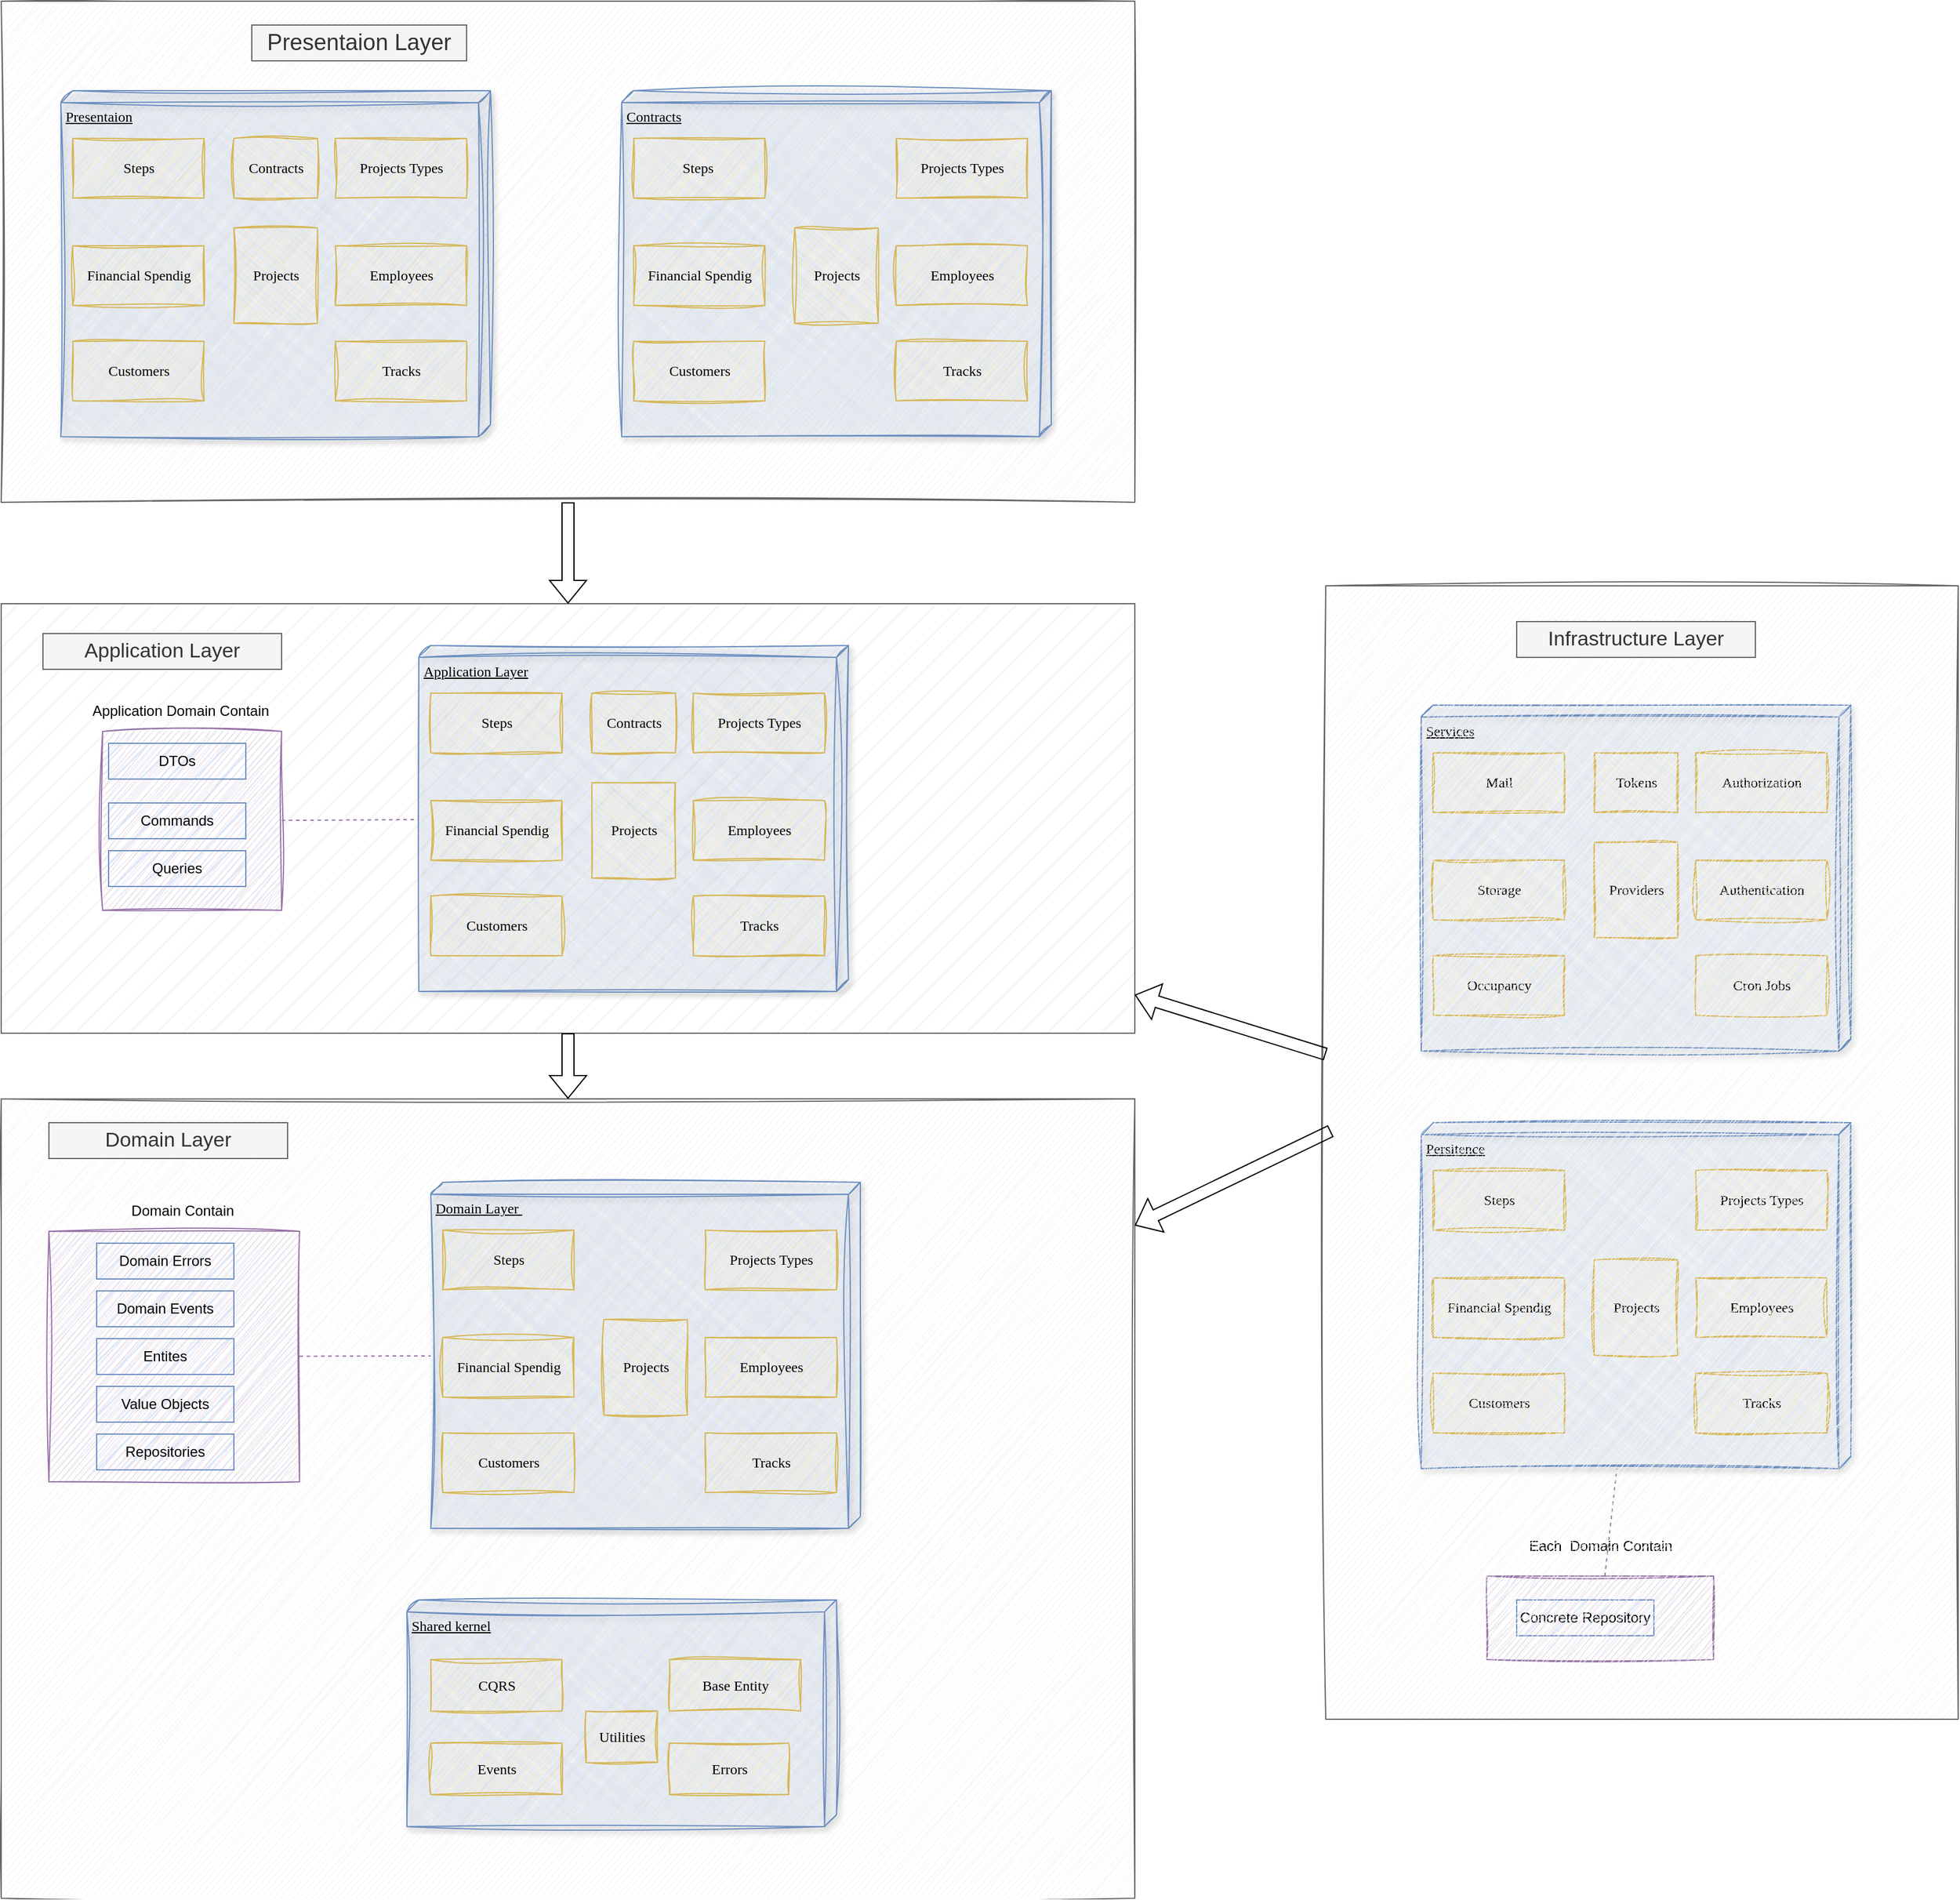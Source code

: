 <mxfile version="24.7.5">
  <diagram name="Page-1" id="5f0bae14-7c28-e335-631c-24af17079c00">
    <mxGraphModel dx="2860" dy="2764" grid="1" gridSize="10" guides="1" tooltips="1" connect="1" arrows="1" fold="1" page="1" pageScale="1" pageWidth="1100" pageHeight="850" background="none" math="0" shadow="0">
      <root>
        <mxCell id="0" />
        <mxCell id="1" parent="0" />
        <mxCell id="W4ao4Kgge9oktDHkz6td-2" value="" style="group" parent="1" vertex="1" connectable="0">
          <mxGeometry x="-70" y="-900" width="950" height="420" as="geometry" />
        </mxCell>
        <mxCell id="W4ao4Kgge9oktDHkz6td-1" value="" style="rounded=0;whiteSpace=wrap;html=1;fillColor=#f5f5f5;fontColor=#333333;strokeColor=#666666;fillStyle=hatch;sketch=1;curveFitting=1;jiggle=2;" parent="W4ao4Kgge9oktDHkz6td-2" vertex="1">
          <mxGeometry width="950" height="420" as="geometry" />
        </mxCell>
        <mxCell id="h2GXw0X64xXFf5XVbK3x-45" value="" style="group" parent="W4ao4Kgge9oktDHkz6td-2" vertex="1" connectable="0">
          <mxGeometry x="50" y="75" width="360" height="290" as="geometry" />
        </mxCell>
        <mxCell id="h2GXw0X64xXFf5XVbK3x-46" value="Presentaion" style="verticalAlign=top;align=left;spacingTop=8;spacingLeft=2;spacingRight=12;shape=cube;size=10;direction=south;fontStyle=4;html=1;rounded=0;shadow=1;comic=0;labelBackgroundColor=none;strokeWidth=1;fontFamily=Verdana;fontSize=12;fillColor=#dae8fc;strokeColor=#6c8ebf;fillStyle=cross-hatch;sketch=1;curveFitting=1;jiggle=2;" parent="h2GXw0X64xXFf5XVbK3x-45" vertex="1">
          <mxGeometry width="360" height="290" as="geometry" />
        </mxCell>
        <mxCell id="h2GXw0X64xXFf5XVbK3x-47" value="Employees" style="html=1;rounded=0;shadow=0;comic=0;labelBackgroundColor=none;strokeWidth=1;fontFamily=Verdana;fontSize=12;align=center;fillColor=#fff2cc;strokeColor=#d6b656;fillStyle=hatch;sketch=1;curveFitting=1;jiggle=2;" parent="h2GXw0X64xXFf5XVbK3x-45" vertex="1">
          <mxGeometry x="230" y="130" width="110" height="50" as="geometry" />
        </mxCell>
        <mxCell id="h2GXw0X64xXFf5XVbK3x-48" value="Projects" style="html=1;rounded=0;shadow=0;comic=0;labelBackgroundColor=none;strokeWidth=1;fontFamily=Verdana;fontSize=12;align=center;fillColor=#fff2cc;strokeColor=#d6b656;fillStyle=hatch;perimeterSpacing=0;sketch=1;curveFitting=1;jiggle=2;glass=0;direction=south;" parent="h2GXw0X64xXFf5XVbK3x-45" vertex="1">
          <mxGeometry x="145" y="115" width="70" height="80" as="geometry" />
        </mxCell>
        <mxCell id="h2GXw0X64xXFf5XVbK3x-49" value="Projects Types" style="html=1;rounded=0;shadow=0;comic=0;labelBackgroundColor=none;strokeWidth=1;fontFamily=Verdana;fontSize=12;align=center;fillColor=#fff2cc;strokeColor=#d6b656;fillStyle=auto;sketch=1;curveFitting=1;jiggle=2;" parent="h2GXw0X64xXFf5XVbK3x-45" vertex="1">
          <mxGeometry x="230" y="40" width="110" height="50" as="geometry" />
        </mxCell>
        <mxCell id="h2GXw0X64xXFf5XVbK3x-50" value="Tracks" style="html=1;rounded=0;shadow=0;comic=0;labelBackgroundColor=none;strokeWidth=1;fontFamily=Verdana;fontSize=12;align=center;fillColor=#fff2cc;strokeColor=#d6b656;sketch=1;curveFitting=1;jiggle=2;" parent="h2GXw0X64xXFf5XVbK3x-45" vertex="1">
          <mxGeometry x="230" y="210" width="110" height="50" as="geometry" />
        </mxCell>
        <mxCell id="h2GXw0X64xXFf5XVbK3x-51" value="Customers" style="html=1;rounded=0;shadow=0;comic=0;labelBackgroundColor=none;strokeWidth=1;fontFamily=Verdana;fontSize=12;align=center;fillColor=#fff2cc;strokeColor=#d6b656;fillStyle=hatch;sketch=1;curveFitting=1;jiggle=2;" parent="h2GXw0X64xXFf5XVbK3x-45" vertex="1">
          <mxGeometry x="10" y="210" width="110" height="50" as="geometry" />
        </mxCell>
        <mxCell id="h2GXw0X64xXFf5XVbK3x-52" value="Financial Spendig" style="html=1;rounded=0;shadow=0;comic=0;labelBackgroundColor=none;strokeWidth=1;fontFamily=Verdana;fontSize=12;align=center;fillColor=#fff2cc;strokeColor=#d6b656;sketch=1;curveFitting=1;jiggle=2;fillStyle=hachure;" parent="h2GXw0X64xXFf5XVbK3x-45" vertex="1">
          <mxGeometry x="10" y="130" width="110" height="50" as="geometry" />
        </mxCell>
        <mxCell id="h2GXw0X64xXFf5XVbK3x-53" value="Steps" style="html=1;rounded=0;shadow=0;comic=0;labelBackgroundColor=none;strokeWidth=1;fontFamily=Verdana;fontSize=12;align=center;fillColor=#fff2cc;strokeColor=#d6b656;fillStyle=hatch;sketch=1;curveFitting=1;jiggle=2;" parent="h2GXw0X64xXFf5XVbK3x-45" vertex="1">
          <mxGeometry x="10" y="40" width="110" height="50" as="geometry" />
        </mxCell>
        <mxCell id="h2GXw0X64xXFf5XVbK3x-54" value="Contracts" style="html=1;rounded=0;shadow=0;comic=0;labelBackgroundColor=none;strokeWidth=1;fontFamily=Verdana;fontSize=12;align=center;fillColor=#fff2cc;strokeColor=#d6b656;fillStyle=hatch;perimeterSpacing=0;sketch=1;curveFitting=1;jiggle=2;glass=0;direction=south;" parent="h2GXw0X64xXFf5XVbK3x-45" vertex="1">
          <mxGeometry x="145" y="40" width="70" height="50" as="geometry" />
        </mxCell>
        <mxCell id="h2GXw0X64xXFf5XVbK3x-98" value="" style="group" parent="W4ao4Kgge9oktDHkz6td-2" vertex="1" connectable="0">
          <mxGeometry x="520" y="75" width="360" height="290" as="geometry" />
        </mxCell>
        <mxCell id="h2GXw0X64xXFf5XVbK3x-99" value="Contracts" style="verticalAlign=top;align=left;spacingTop=8;spacingLeft=2;spacingRight=12;shape=cube;size=10;direction=south;fontStyle=4;html=1;rounded=0;shadow=1;comic=0;labelBackgroundColor=none;strokeWidth=1;fontFamily=Verdana;fontSize=12;fillColor=#dae8fc;strokeColor=#6c8ebf;fillStyle=cross-hatch;sketch=1;curveFitting=1;jiggle=2;" parent="h2GXw0X64xXFf5XVbK3x-98" vertex="1">
          <mxGeometry width="360" height="290" as="geometry" />
        </mxCell>
        <mxCell id="h2GXw0X64xXFf5XVbK3x-100" value="Employees" style="html=1;rounded=0;shadow=0;comic=0;labelBackgroundColor=none;strokeWidth=1;fontFamily=Verdana;fontSize=12;align=center;fillColor=#fff2cc;strokeColor=#d6b656;fillStyle=hatch;sketch=1;curveFitting=1;jiggle=2;" parent="h2GXw0X64xXFf5XVbK3x-98" vertex="1">
          <mxGeometry x="230" y="130" width="110" height="50" as="geometry" />
        </mxCell>
        <mxCell id="h2GXw0X64xXFf5XVbK3x-101" value="Projects" style="html=1;rounded=0;shadow=0;comic=0;labelBackgroundColor=none;strokeWidth=1;fontFamily=Verdana;fontSize=12;align=center;fillColor=#fff2cc;strokeColor=#d6b656;fillStyle=hatch;perimeterSpacing=0;sketch=1;curveFitting=1;jiggle=2;glass=0;direction=south;" parent="h2GXw0X64xXFf5XVbK3x-98" vertex="1">
          <mxGeometry x="145" y="115" width="70" height="80" as="geometry" />
        </mxCell>
        <mxCell id="h2GXw0X64xXFf5XVbK3x-102" value="Projects Types" style="html=1;rounded=0;shadow=0;comic=0;labelBackgroundColor=none;strokeWidth=1;fontFamily=Verdana;fontSize=12;align=center;fillColor=#fff2cc;strokeColor=#d6b656;fillStyle=auto;sketch=1;curveFitting=1;jiggle=2;" parent="h2GXw0X64xXFf5XVbK3x-98" vertex="1">
          <mxGeometry x="230" y="40" width="110" height="50" as="geometry" />
        </mxCell>
        <mxCell id="h2GXw0X64xXFf5XVbK3x-103" value="Tracks" style="html=1;rounded=0;shadow=0;comic=0;labelBackgroundColor=none;strokeWidth=1;fontFamily=Verdana;fontSize=12;align=center;fillColor=#fff2cc;strokeColor=#d6b656;sketch=1;curveFitting=1;jiggle=2;" parent="h2GXw0X64xXFf5XVbK3x-98" vertex="1">
          <mxGeometry x="230" y="210" width="110" height="50" as="geometry" />
        </mxCell>
        <mxCell id="h2GXw0X64xXFf5XVbK3x-104" value="Customers" style="html=1;rounded=0;shadow=0;comic=0;labelBackgroundColor=none;strokeWidth=1;fontFamily=Verdana;fontSize=12;align=center;fillColor=#fff2cc;strokeColor=#d6b656;fillStyle=hatch;sketch=1;curveFitting=1;jiggle=2;" parent="h2GXw0X64xXFf5XVbK3x-98" vertex="1">
          <mxGeometry x="10" y="210" width="110" height="50" as="geometry" />
        </mxCell>
        <mxCell id="h2GXw0X64xXFf5XVbK3x-105" value="Financial Spendig" style="html=1;rounded=0;shadow=0;comic=0;labelBackgroundColor=none;strokeWidth=1;fontFamily=Verdana;fontSize=12;align=center;fillColor=#fff2cc;strokeColor=#d6b656;sketch=1;curveFitting=1;jiggle=2;fillStyle=hachure;" parent="h2GXw0X64xXFf5XVbK3x-98" vertex="1">
          <mxGeometry x="10" y="130" width="110" height="50" as="geometry" />
        </mxCell>
        <mxCell id="h2GXw0X64xXFf5XVbK3x-106" value="Steps&amp;nbsp;" style="html=1;rounded=0;shadow=0;comic=0;labelBackgroundColor=none;strokeWidth=1;fontFamily=Verdana;fontSize=12;align=center;fillColor=#fff2cc;strokeColor=#d6b656;fillStyle=hatch;sketch=1;curveFitting=1;jiggle=2;" parent="h2GXw0X64xXFf5XVbK3x-98" vertex="1">
          <mxGeometry x="10" y="40" width="110" height="50" as="geometry" />
        </mxCell>
        <mxCell id="W4ao4Kgge9oktDHkz6td-7" value="&lt;font style=&quot;font-size: 19px;&quot;&gt;Presentaion Layer&lt;/font&gt;" style="text;html=1;align=center;verticalAlign=middle;whiteSpace=wrap;rounded=0;fillColor=#f5f5f5;fontColor=#333333;strokeColor=#666666;" parent="W4ao4Kgge9oktDHkz6td-2" vertex="1">
          <mxGeometry x="210" y="20" width="180" height="30" as="geometry" />
        </mxCell>
        <mxCell id="W4ao4Kgge9oktDHkz6td-21" value="" style="group" parent="1" vertex="1" connectable="0">
          <mxGeometry x="-70" y="-395" width="950" height="360" as="geometry" />
        </mxCell>
        <mxCell id="W4ao4Kgge9oktDHkz6td-8" value="" style="rounded=0;whiteSpace=wrap;html=1;fillColor=#f5f5f5;fontColor=#333333;strokeColor=#666666;fillStyle=hatch;" parent="W4ao4Kgge9oktDHkz6td-21" vertex="1">
          <mxGeometry width="950" height="360" as="geometry" />
        </mxCell>
        <mxCell id="h2GXw0X64xXFf5XVbK3x-10" value="" style="group" parent="W4ao4Kgge9oktDHkz6td-21" vertex="1" connectable="0">
          <mxGeometry x="350" y="35" width="360" height="290" as="geometry" />
        </mxCell>
        <mxCell id="h2GXw0X64xXFf5XVbK3x-11" value="Application Layer" style="verticalAlign=top;align=left;spacingTop=8;spacingLeft=2;spacingRight=12;shape=cube;size=10;direction=south;fontStyle=4;html=1;rounded=0;shadow=1;comic=0;labelBackgroundColor=none;strokeWidth=1;fontFamily=Verdana;fontSize=12;fillColor=#dae8fc;strokeColor=#6c8ebf;fillStyle=cross-hatch;sketch=1;curveFitting=1;jiggle=2;" parent="h2GXw0X64xXFf5XVbK3x-10" vertex="1">
          <mxGeometry width="360" height="290" as="geometry" />
        </mxCell>
        <mxCell id="h2GXw0X64xXFf5XVbK3x-12" value="Employees" style="html=1;rounded=0;shadow=0;comic=0;labelBackgroundColor=none;strokeWidth=1;fontFamily=Verdana;fontSize=12;align=center;fillColor=#fff2cc;strokeColor=#d6b656;fillStyle=hatch;sketch=1;curveFitting=1;jiggle=2;" parent="h2GXw0X64xXFf5XVbK3x-10" vertex="1">
          <mxGeometry x="230" y="130" width="110" height="50" as="geometry" />
        </mxCell>
        <mxCell id="h2GXw0X64xXFf5XVbK3x-13" value="Projects" style="html=1;rounded=0;shadow=0;comic=0;labelBackgroundColor=none;strokeWidth=1;fontFamily=Verdana;fontSize=12;align=center;fillColor=#fff2cc;strokeColor=#d6b656;fillStyle=hatch;perimeterSpacing=0;sketch=1;curveFitting=1;jiggle=2;glass=0;direction=south;" parent="h2GXw0X64xXFf5XVbK3x-10" vertex="1">
          <mxGeometry x="145" y="115" width="70" height="80" as="geometry" />
        </mxCell>
        <mxCell id="h2GXw0X64xXFf5XVbK3x-14" value="Projects Types" style="html=1;rounded=0;shadow=0;comic=0;labelBackgroundColor=none;strokeWidth=1;fontFamily=Verdana;fontSize=12;align=center;fillColor=#fff2cc;strokeColor=#d6b656;fillStyle=auto;sketch=1;curveFitting=1;jiggle=2;" parent="h2GXw0X64xXFf5XVbK3x-10" vertex="1">
          <mxGeometry x="230" y="40" width="110" height="50" as="geometry" />
        </mxCell>
        <mxCell id="h2GXw0X64xXFf5XVbK3x-15" value="Tracks" style="html=1;rounded=0;shadow=0;comic=0;labelBackgroundColor=none;strokeWidth=1;fontFamily=Verdana;fontSize=12;align=center;fillColor=#fff2cc;strokeColor=#d6b656;sketch=1;curveFitting=1;jiggle=2;" parent="h2GXw0X64xXFf5XVbK3x-10" vertex="1">
          <mxGeometry x="230" y="210" width="110" height="50" as="geometry" />
        </mxCell>
        <mxCell id="h2GXw0X64xXFf5XVbK3x-16" value="Customers" style="html=1;rounded=0;shadow=0;comic=0;labelBackgroundColor=none;strokeWidth=1;fontFamily=Verdana;fontSize=12;align=center;fillColor=#fff2cc;strokeColor=#d6b656;fillStyle=hatch;sketch=1;curveFitting=1;jiggle=2;" parent="h2GXw0X64xXFf5XVbK3x-10" vertex="1">
          <mxGeometry x="10" y="210" width="110" height="50" as="geometry" />
        </mxCell>
        <mxCell id="h2GXw0X64xXFf5XVbK3x-17" value="Financial Spendig" style="html=1;rounded=0;shadow=0;comic=0;labelBackgroundColor=none;strokeWidth=1;fontFamily=Verdana;fontSize=12;align=center;fillColor=#fff2cc;strokeColor=#d6b656;sketch=1;curveFitting=1;jiggle=2;fillStyle=hachure;" parent="h2GXw0X64xXFf5XVbK3x-10" vertex="1">
          <mxGeometry x="10" y="130" width="110" height="50" as="geometry" />
        </mxCell>
        <mxCell id="h2GXw0X64xXFf5XVbK3x-18" value="Steps" style="html=1;rounded=0;shadow=0;comic=0;labelBackgroundColor=none;strokeWidth=1;fontFamily=Verdana;fontSize=12;align=center;fillColor=#fff2cc;strokeColor=#d6b656;fillStyle=hatch;sketch=1;curveFitting=1;jiggle=2;" parent="h2GXw0X64xXFf5XVbK3x-10" vertex="1">
          <mxGeometry x="10" y="40" width="110" height="50" as="geometry" />
        </mxCell>
        <mxCell id="h2GXw0X64xXFf5XVbK3x-19" value="Contracts" style="html=1;rounded=0;shadow=0;comic=0;labelBackgroundColor=none;strokeWidth=1;fontFamily=Verdana;fontSize=12;align=center;fillColor=#fff2cc;strokeColor=#d6b656;fillStyle=hatch;perimeterSpacing=0;sketch=1;curveFitting=1;jiggle=2;glass=0;direction=south;" parent="h2GXw0X64xXFf5XVbK3x-10" vertex="1">
          <mxGeometry x="145" y="40" width="70" height="50" as="geometry" />
        </mxCell>
        <mxCell id="h2GXw0X64xXFf5XVbK3x-21" value="" style="endArrow=none;dashed=1;html=1;rounded=0;fillColor=#e1d5e7;strokeColor=#9673a6;" parent="W4ao4Kgge9oktDHkz6td-21" source="h2GXw0X64xXFf5XVbK3x-22" target="h2GXw0X64xXFf5XVbK3x-11" edge="1">
          <mxGeometry width="50" height="50" relative="1" as="geometry">
            <mxPoint x="140" y="635" as="sourcePoint" />
            <mxPoint x="370" y="645" as="targetPoint" />
          </mxGeometry>
        </mxCell>
        <mxCell id="W4ao4Kgge9oktDHkz6td-6" value="" style="group" parent="W4ao4Kgge9oktDHkz6td-21" vertex="1" connectable="0">
          <mxGeometry x="65" y="75" width="170" height="182" as="geometry" />
        </mxCell>
        <mxCell id="h2GXw0X64xXFf5XVbK3x-32" value="" style="group" parent="W4ao4Kgge9oktDHkz6td-6" vertex="1" connectable="0">
          <mxGeometry x="20" y="32" width="150" height="150" as="geometry" />
        </mxCell>
        <mxCell id="h2GXw0X64xXFf5XVbK3x-22" value="" style="whiteSpace=wrap;html=1;aspect=fixed;fillColor=#e1d5e7;strokeColor=#9673a6;fillStyle=hatch;sketch=1;curveFitting=1;jiggle=2;" parent="h2GXw0X64xXFf5XVbK3x-32" vertex="1">
          <mxGeometry width="150" height="150" as="geometry" />
        </mxCell>
        <mxCell id="h2GXw0X64xXFf5XVbK3x-23" value="D&lt;span style=&quot;color: rgba(0, 0, 0, 0); font-family: monospace; font-size: 0px; text-align: start; text-wrap: nowrap;&quot;&gt;%3CmxGraphModel%3E%3Croot%3E%3CmxCell%20id%3D%220%22%2F%3E%3CmxCell%20id%3D%221%22%20parent%3D%220%22%2F%3E%3CmxCell%20id%3D%222%22%20value%3D%22Projects%22%20style%3D%22html%3D1%3Brounded%3D0%3Bshadow%3D0%3Bcomic%3D0%3BlabelBackgroundColor%3Dnone%3BstrokeWidth%3D1%3BfontFamily%3DVerdana%3BfontSize%3D12%3Balign%3Dcenter%3BfillColor%3D%23fff2cc%3BstrokeColor%3D%23d6b656%3BfillStyle%3Dhatch%3BperimeterSpacing%3D0%3Bsketch%3D1%3BcurveFitting%3D1%3Bjiggle%3D2%3Bglass%3D0%3Bdirection%3Dsouth%3B%22%20vertex%3D%221%22%20parent%3D%221%22%3E%3CmxGeometry%20x%3D%22205%22%20y%3D%22-65%22%20width%3D%2270%22%20height%3D%2280%22%20as%3D%22geometry%22%2F%3E%3C%2FmxCell%3E%3C%2Froot%3E%3C%2FmxGraphModel%3E&lt;/span&gt;TOs" style="rounded=0;whiteSpace=wrap;html=1;fillColor=#dae8fc;strokeColor=#6c8ebf;fillStyle=hatch;" parent="h2GXw0X64xXFf5XVbK3x-32" vertex="1">
          <mxGeometry x="5" y="10" width="115" height="30" as="geometry" />
        </mxCell>
        <mxCell id="h2GXw0X64xXFf5XVbK3x-30" value="Commands" style="rounded=0;whiteSpace=wrap;html=1;fillColor=#dae8fc;strokeColor=#6c8ebf;fillStyle=hatch;" parent="h2GXw0X64xXFf5XVbK3x-32" vertex="1">
          <mxGeometry x="5" y="60" width="115" height="30" as="geometry" />
        </mxCell>
        <mxCell id="h2GXw0X64xXFf5XVbK3x-31" value="Queries" style="rounded=0;whiteSpace=wrap;html=1;fillColor=#dae8fc;strokeColor=#6c8ebf;fillStyle=hatch;" parent="h2GXw0X64xXFf5XVbK3x-32" vertex="1">
          <mxGeometry x="5" y="100" width="115" height="30" as="geometry" />
        </mxCell>
        <mxCell id="W4ao4Kgge9oktDHkz6td-5" value="Application Domain Contain" style="text;html=1;align=center;verticalAlign=middle;resizable=0;points=[];autosize=1;strokeColor=none;fillColor=none;" parent="W4ao4Kgge9oktDHkz6td-6" vertex="1">
          <mxGeometry width="170" height="30" as="geometry" />
        </mxCell>
        <mxCell id="W4ao4Kgge9oktDHkz6td-25" value="&lt;font style=&quot;font-size: 17px;&quot;&gt;Application Layer&lt;/font&gt;" style="text;html=1;align=center;verticalAlign=middle;whiteSpace=wrap;rounded=0;fillColor=#f5f5f5;fontColor=#333333;strokeColor=#666666;" parent="W4ao4Kgge9oktDHkz6td-21" vertex="1">
          <mxGeometry x="35" y="25" width="200" height="30" as="geometry" />
        </mxCell>
        <mxCell id="W4ao4Kgge9oktDHkz6td-22" value="" style="group" parent="1" vertex="1" connectable="0">
          <mxGeometry x="-70" y="20" width="950" height="670" as="geometry" />
        </mxCell>
        <mxCell id="W4ao4Kgge9oktDHkz6td-9" value="" style="rounded=0;whiteSpace=wrap;html=1;fillColor=#f5f5f5;fontColor=#333333;strokeColor=#666666;fillStyle=hatch;sketch=1;curveFitting=1;jiggle=2;" parent="W4ao4Kgge9oktDHkz6td-22" vertex="1">
          <mxGeometry width="950" height="670" as="geometry" />
        </mxCell>
        <mxCell id="h2GXw0X64xXFf5XVbK3x-9" value="" style="group" parent="W4ao4Kgge9oktDHkz6td-22" vertex="1" connectable="0">
          <mxGeometry x="360" y="70" width="360" height="290" as="geometry" />
        </mxCell>
        <mxCell id="39150e848f15840c-2" value="Domain Layer&amp;nbsp;" style="verticalAlign=top;align=left;spacingTop=8;spacingLeft=2;spacingRight=12;shape=cube;size=10;direction=south;fontStyle=4;html=1;rounded=0;shadow=1;comic=0;labelBackgroundColor=none;strokeWidth=1;fontFamily=Verdana;fontSize=12;fillColor=#dae8fc;strokeColor=#6c8ebf;fillStyle=cross-hatch;sketch=1;curveFitting=1;jiggle=2;" parent="h2GXw0X64xXFf5XVbK3x-9" vertex="1">
          <mxGeometry width="360" height="290" as="geometry" />
        </mxCell>
        <mxCell id="39150e848f15840c-8" value="Employees" style="html=1;rounded=0;shadow=0;comic=0;labelBackgroundColor=none;strokeWidth=1;fontFamily=Verdana;fontSize=12;align=center;fillColor=#fff2cc;strokeColor=#d6b656;fillStyle=hatch;sketch=1;curveFitting=1;jiggle=2;" parent="h2GXw0X64xXFf5XVbK3x-9" vertex="1">
          <mxGeometry x="230" y="130" width="110" height="50" as="geometry" />
        </mxCell>
        <mxCell id="h2GXw0X64xXFf5XVbK3x-1" value="Projects" style="html=1;rounded=0;shadow=0;comic=0;labelBackgroundColor=none;strokeWidth=1;fontFamily=Verdana;fontSize=12;align=center;fillColor=#fff2cc;strokeColor=#d6b656;fillStyle=hatch;perimeterSpacing=0;sketch=1;curveFitting=1;jiggle=2;glass=0;direction=south;" parent="h2GXw0X64xXFf5XVbK3x-9" vertex="1">
          <mxGeometry x="145" y="115" width="70" height="80" as="geometry" />
        </mxCell>
        <mxCell id="h2GXw0X64xXFf5XVbK3x-2" value="Projects Types" style="html=1;rounded=0;shadow=0;comic=0;labelBackgroundColor=none;strokeWidth=1;fontFamily=Verdana;fontSize=12;align=center;fillColor=#fff2cc;strokeColor=#d6b656;fillStyle=auto;sketch=1;curveFitting=1;jiggle=2;" parent="h2GXw0X64xXFf5XVbK3x-9" vertex="1">
          <mxGeometry x="230" y="40" width="110" height="50" as="geometry" />
        </mxCell>
        <mxCell id="h2GXw0X64xXFf5XVbK3x-3" value="Tracks" style="html=1;rounded=0;shadow=0;comic=0;labelBackgroundColor=none;strokeWidth=1;fontFamily=Verdana;fontSize=12;align=center;fillColor=#fff2cc;strokeColor=#d6b656;sketch=1;curveFitting=1;jiggle=2;" parent="h2GXw0X64xXFf5XVbK3x-9" vertex="1">
          <mxGeometry x="230" y="210" width="110" height="50" as="geometry" />
        </mxCell>
        <mxCell id="h2GXw0X64xXFf5XVbK3x-4" value="Customers" style="html=1;rounded=0;shadow=0;comic=0;labelBackgroundColor=none;strokeWidth=1;fontFamily=Verdana;fontSize=12;align=center;fillColor=#fff2cc;strokeColor=#d6b656;fillStyle=hatch;sketch=1;curveFitting=1;jiggle=2;" parent="h2GXw0X64xXFf5XVbK3x-9" vertex="1">
          <mxGeometry x="10" y="210" width="110" height="50" as="geometry" />
        </mxCell>
        <mxCell id="h2GXw0X64xXFf5XVbK3x-5" value="Financial Spendig" style="html=1;rounded=0;shadow=0;comic=0;labelBackgroundColor=none;strokeWidth=1;fontFamily=Verdana;fontSize=12;align=center;fillColor=#fff2cc;strokeColor=#d6b656;sketch=1;curveFitting=1;jiggle=2;fillStyle=hachure;" parent="h2GXw0X64xXFf5XVbK3x-9" vertex="1">
          <mxGeometry x="10" y="130" width="110" height="50" as="geometry" />
        </mxCell>
        <mxCell id="h2GXw0X64xXFf5XVbK3x-6" value="Steps" style="html=1;rounded=0;shadow=0;comic=0;labelBackgroundColor=none;strokeWidth=1;fontFamily=Verdana;fontSize=12;align=center;fillColor=#fff2cc;strokeColor=#d6b656;fillStyle=hatch;sketch=1;curveFitting=1;jiggle=2;" parent="h2GXw0X64xXFf5XVbK3x-9" vertex="1">
          <mxGeometry x="10" y="40" width="110" height="50" as="geometry" />
        </mxCell>
        <mxCell id="h2GXw0X64xXFf5XVbK3x-38" value="" style="endArrow=none;dashed=1;html=1;rounded=0;fillColor=#e1d5e7;strokeColor=#9673a6;" parent="W4ao4Kgge9oktDHkz6td-22" source="h2GXw0X64xXFf5XVbK3x-34" target="39150e848f15840c-2" edge="1">
          <mxGeometry width="50" height="50" relative="1" as="geometry">
            <mxPoint x="560" y="420" as="sourcePoint" />
            <mxPoint x="640" y="290" as="targetPoint" />
          </mxGeometry>
        </mxCell>
        <mxCell id="h2GXw0X64xXFf5XVbK3x-42" value="" style="group" parent="W4ao4Kgge9oktDHkz6td-22" vertex="1" connectable="0">
          <mxGeometry x="40" y="79" width="250" height="272" as="geometry" />
        </mxCell>
        <mxCell id="h2GXw0X64xXFf5XVbK3x-33" value="" style="group" parent="h2GXw0X64xXFf5XVbK3x-42" vertex="1" connectable="0">
          <mxGeometry y="32" width="250" height="240" as="geometry" />
        </mxCell>
        <mxCell id="h2GXw0X64xXFf5XVbK3x-34" value="" style="whiteSpace=wrap;html=1;aspect=fixed;fillColor=#e1d5e7;strokeColor=#9673a6;fillStyle=hatch;sketch=1;curveFitting=1;jiggle=2;" parent="h2GXw0X64xXFf5XVbK3x-33" vertex="1">
          <mxGeometry width="210" height="210" as="geometry" />
        </mxCell>
        <mxCell id="h2GXw0X64xXFf5XVbK3x-35" value="Domain Errors" style="rounded=0;whiteSpace=wrap;html=1;fillColor=#dae8fc;strokeColor=#6c8ebf;fillStyle=hatch;" parent="h2GXw0X64xXFf5XVbK3x-33" vertex="1">
          <mxGeometry x="40" y="10" width="115" height="30" as="geometry" />
        </mxCell>
        <mxCell id="h2GXw0X64xXFf5XVbK3x-36" value="Domain Events" style="rounded=0;whiteSpace=wrap;html=1;fillColor=#dae8fc;strokeColor=#6c8ebf;fillStyle=hatch;" parent="h2GXw0X64xXFf5XVbK3x-33" vertex="1">
          <mxGeometry x="40" y="50" width="115" height="30" as="geometry" />
        </mxCell>
        <mxCell id="h2GXw0X64xXFf5XVbK3x-37" value="Entites" style="rounded=0;whiteSpace=wrap;html=1;fillColor=#dae8fc;strokeColor=#6c8ebf;fillStyle=hatch;" parent="h2GXw0X64xXFf5XVbK3x-33" vertex="1">
          <mxGeometry x="40" y="90" width="115" height="30" as="geometry" />
        </mxCell>
        <mxCell id="h2GXw0X64xXFf5XVbK3x-39" value="Value Objects" style="rounded=0;whiteSpace=wrap;html=1;fillColor=#dae8fc;strokeColor=#6c8ebf;fillStyle=hatch;" parent="h2GXw0X64xXFf5XVbK3x-33" vertex="1">
          <mxGeometry x="40" y="130" width="115" height="30" as="geometry" />
        </mxCell>
        <mxCell id="h2GXw0X64xXFf5XVbK3x-40" value="Repositories" style="rounded=0;whiteSpace=wrap;html=1;fillColor=#dae8fc;strokeColor=#6c8ebf;fillStyle=hatch;" parent="h2GXw0X64xXFf5XVbK3x-33" vertex="1">
          <mxGeometry x="40" y="170" width="115" height="30" as="geometry" />
        </mxCell>
        <mxCell id="h2GXw0X64xXFf5XVbK3x-41" value="&amp;nbsp;Domain Contain" style="text;html=1;align=center;verticalAlign=middle;resizable=0;points=[];autosize=1;strokeColor=none;fillColor=none;" parent="h2GXw0X64xXFf5XVbK3x-42" vertex="1">
          <mxGeometry x="55" width="110" height="30" as="geometry" />
        </mxCell>
        <mxCell id="W4ao4Kgge9oktDHkz6td-10" value="" style="group" parent="W4ao4Kgge9oktDHkz6td-22" vertex="1" connectable="0">
          <mxGeometry x="340" y="420" width="360" height="250" as="geometry" />
        </mxCell>
        <mxCell id="W4ao4Kgge9oktDHkz6td-11" value="Shared kernel" style="verticalAlign=top;align=left;spacingTop=8;spacingLeft=2;spacingRight=12;shape=cube;size=10;direction=south;fontStyle=4;html=1;rounded=0;shadow=1;comic=0;labelBackgroundColor=none;strokeWidth=1;fontFamily=Verdana;fontSize=12;fillColor=#dae8fc;strokeColor=#6c8ebf;fillStyle=cross-hatch;sketch=1;curveFitting=1;jiggle=2;" parent="W4ao4Kgge9oktDHkz6td-10" vertex="1">
          <mxGeometry width="360" height="190" as="geometry" />
        </mxCell>
        <mxCell id="W4ao4Kgge9oktDHkz6td-12" value="Errors" style="html=1;rounded=0;shadow=0;comic=0;labelBackgroundColor=none;strokeWidth=1;fontFamily=Verdana;fontSize=12;align=center;fillColor=#fff2cc;strokeColor=#d6b656;fillStyle=hatch;sketch=1;curveFitting=1;jiggle=2;" parent="W4ao4Kgge9oktDHkz6td-10" vertex="1">
          <mxGeometry x="220" y="120" width="100" height="43.1" as="geometry" />
        </mxCell>
        <mxCell id="W4ao4Kgge9oktDHkz6td-14" value="Base Entity" style="html=1;rounded=0;shadow=0;comic=0;labelBackgroundColor=none;strokeWidth=1;fontFamily=Verdana;fontSize=12;align=center;fillColor=#fff2cc;strokeColor=#d6b656;fillStyle=auto;sketch=1;curveFitting=1;jiggle=2;" parent="W4ao4Kgge9oktDHkz6td-10" vertex="1">
          <mxGeometry x="220" y="50.003" width="110" height="43.103" as="geometry" />
        </mxCell>
        <mxCell id="W4ao4Kgge9oktDHkz6td-15" value="Utilities" style="html=1;rounded=0;shadow=0;comic=0;labelBackgroundColor=none;strokeWidth=1;fontFamily=Verdana;fontSize=12;align=center;fillColor=#fff2cc;strokeColor=#d6b656;sketch=1;curveFitting=1;jiggle=2;" parent="W4ao4Kgge9oktDHkz6td-10" vertex="1">
          <mxGeometry x="150" y="93.11" width="60" height="43.1" as="geometry" />
        </mxCell>
        <mxCell id="W4ao4Kgge9oktDHkz6td-17" value="Events" style="html=1;rounded=0;shadow=0;comic=0;labelBackgroundColor=none;strokeWidth=1;fontFamily=Verdana;fontSize=12;align=center;fillColor=#fff2cc;strokeColor=#d6b656;sketch=1;curveFitting=1;jiggle=2;fillStyle=hachure;" parent="W4ao4Kgge9oktDHkz6td-10" vertex="1">
          <mxGeometry x="20" y="119.999" width="110" height="43.103" as="geometry" />
        </mxCell>
        <mxCell id="W4ao4Kgge9oktDHkz6td-18" value="CQRS" style="html=1;rounded=0;shadow=0;comic=0;labelBackgroundColor=none;strokeWidth=1;fontFamily=Verdana;fontSize=12;align=center;fillColor=#fff2cc;strokeColor=#d6b656;fillStyle=hatch;sketch=1;curveFitting=1;jiggle=2;" parent="W4ao4Kgge9oktDHkz6td-10" vertex="1">
          <mxGeometry x="20" y="50.003" width="110" height="43.103" as="geometry" />
        </mxCell>
        <mxCell id="W4ao4Kgge9oktDHkz6td-47" value="&lt;font style=&quot;font-size: 17px;&quot;&gt;Domain Layer&lt;/font&gt;" style="text;html=1;align=center;verticalAlign=middle;whiteSpace=wrap;rounded=0;fillColor=#f5f5f5;fontColor=#333333;strokeColor=#666666;" parent="W4ao4Kgge9oktDHkz6td-22" vertex="1">
          <mxGeometry x="40" y="20" width="200" height="30" as="geometry" />
        </mxCell>
        <mxCell id="W4ao4Kgge9oktDHkz6td-24" value="" style="group" parent="1" vertex="1" connectable="0">
          <mxGeometry x="1040" y="-410" width="530" height="1070" as="geometry" />
        </mxCell>
        <mxCell id="h2GXw0X64xXFf5XVbK3x-92" value="" style="group" parent="W4ao4Kgge9oktDHkz6td-24" vertex="1" connectable="0">
          <mxGeometry x="80" y="100" width="360" height="970" as="geometry" />
        </mxCell>
        <mxCell id="h2GXw0X64xXFf5XVbK3x-96" value="" style="rounded=0;whiteSpace=wrap;html=1;fillColor=#e1d5e7;strokeColor=#9673a6;fillStyle=hatch;sketch=1;curveFitting=1;jiggle=2;" parent="h2GXw0X64xXFf5XVbK3x-92" vertex="1">
          <mxGeometry x="55" y="730" width="190" height="70" as="geometry" />
        </mxCell>
        <mxCell id="h2GXw0X64xXFf5XVbK3x-76" value="Concrete Repository" style="rounded=0;whiteSpace=wrap;html=1;fillColor=#dae8fc;strokeColor=#6c8ebf;fillStyle=hatch;" parent="h2GXw0X64xXFf5XVbK3x-92" vertex="1">
          <mxGeometry x="80" y="750" width="115" height="30" as="geometry" />
        </mxCell>
        <mxCell id="h2GXw0X64xXFf5XVbK3x-81" value="Each&amp;nbsp; Domain Contain" style="text;html=1;align=center;verticalAlign=middle;resizable=0;points=[];autosize=1;strokeColor=none;fillColor=none;" parent="h2GXw0X64xXFf5XVbK3x-92" vertex="1">
          <mxGeometry x="80" y="690" width="140" height="30" as="geometry" />
        </mxCell>
        <mxCell id="h2GXw0X64xXFf5XVbK3x-83" value="" style="endArrow=none;dashed=1;html=1;rounded=0;fillColor=#e1d5e7;strokeColor=#9673a6;" parent="h2GXw0X64xXFf5XVbK3x-92" source="h2GXw0X64xXFf5XVbK3x-96" target="h2GXw0X64xXFf5XVbK3x-66" edge="1">
          <mxGeometry width="50" height="50" relative="1" as="geometry">
            <mxPoint x="129.581" y="808" as="sourcePoint" />
            <mxPoint x="69" y="610" as="targetPoint" />
          </mxGeometry>
        </mxCell>
        <mxCell id="h2GXw0X64xXFf5XVbK3x-84" value="" style="group" parent="h2GXw0X64xXFf5XVbK3x-92" vertex="1" connectable="0">
          <mxGeometry width="360" height="640" as="geometry" />
        </mxCell>
        <mxCell id="h2GXw0X64xXFf5XVbK3x-55" value="" style="group" parent="h2GXw0X64xXFf5XVbK3x-84" vertex="1" connectable="0">
          <mxGeometry width="360" height="290" as="geometry" />
        </mxCell>
        <mxCell id="h2GXw0X64xXFf5XVbK3x-56" value="Services" style="verticalAlign=top;align=left;spacingTop=8;spacingLeft=2;spacingRight=12;shape=cube;size=10;direction=south;fontStyle=4;html=1;rounded=0;shadow=1;comic=0;labelBackgroundColor=none;strokeWidth=1;fontFamily=Verdana;fontSize=12;fillColor=#dae8fc;strokeColor=#6c8ebf;fillStyle=cross-hatch;sketch=1;curveFitting=1;jiggle=2;" parent="h2GXw0X64xXFf5XVbK3x-55" vertex="1">
          <mxGeometry width="360" height="290" as="geometry" />
        </mxCell>
        <mxCell id="h2GXw0X64xXFf5XVbK3x-57" value="Authentication" style="html=1;rounded=0;shadow=0;comic=0;labelBackgroundColor=none;strokeWidth=1;fontFamily=Verdana;fontSize=12;align=center;fillColor=#fff2cc;strokeColor=#d6b656;fillStyle=hatch;sketch=1;curveFitting=1;jiggle=2;" parent="h2GXw0X64xXFf5XVbK3x-55" vertex="1">
          <mxGeometry x="230" y="130" width="110" height="50" as="geometry" />
        </mxCell>
        <mxCell id="h2GXw0X64xXFf5XVbK3x-58" value="Providers" style="html=1;rounded=0;shadow=0;comic=0;labelBackgroundColor=none;strokeWidth=1;fontFamily=Verdana;fontSize=12;align=center;fillColor=#fff2cc;strokeColor=#d6b656;fillStyle=hatch;perimeterSpacing=0;sketch=1;curveFitting=1;jiggle=2;glass=0;direction=south;" parent="h2GXw0X64xXFf5XVbK3x-55" vertex="1">
          <mxGeometry x="145" y="115" width="70" height="80" as="geometry" />
        </mxCell>
        <mxCell id="h2GXw0X64xXFf5XVbK3x-59" value="Authorization" style="html=1;rounded=0;shadow=0;comic=0;labelBackgroundColor=none;strokeWidth=1;fontFamily=Verdana;fontSize=12;align=center;fillColor=#fff2cc;strokeColor=#d6b656;fillStyle=auto;sketch=1;curveFitting=1;jiggle=2;" parent="h2GXw0X64xXFf5XVbK3x-55" vertex="1">
          <mxGeometry x="230" y="40" width="110" height="50" as="geometry" />
        </mxCell>
        <mxCell id="h2GXw0X64xXFf5XVbK3x-60" value="Cron Jobs" style="html=1;rounded=0;shadow=0;comic=0;labelBackgroundColor=none;strokeWidth=1;fontFamily=Verdana;fontSize=12;align=center;fillColor=#fff2cc;strokeColor=#d6b656;sketch=1;curveFitting=1;jiggle=2;" parent="h2GXw0X64xXFf5XVbK3x-55" vertex="1">
          <mxGeometry x="230" y="210" width="110" height="50" as="geometry" />
        </mxCell>
        <mxCell id="h2GXw0X64xXFf5XVbK3x-61" value="Occupancy" style="html=1;rounded=0;shadow=0;comic=0;labelBackgroundColor=none;strokeWidth=1;fontFamily=Verdana;fontSize=12;align=center;fillColor=#fff2cc;strokeColor=#d6b656;fillStyle=hatch;sketch=1;curveFitting=1;jiggle=2;" parent="h2GXw0X64xXFf5XVbK3x-55" vertex="1">
          <mxGeometry x="10" y="210" width="110" height="50" as="geometry" />
        </mxCell>
        <mxCell id="h2GXw0X64xXFf5XVbK3x-62" value="Storage" style="html=1;rounded=0;shadow=0;comic=0;labelBackgroundColor=none;strokeWidth=1;fontFamily=Verdana;fontSize=12;align=center;fillColor=#fff2cc;strokeColor=#d6b656;sketch=1;curveFitting=1;jiggle=2;fillStyle=hachure;" parent="h2GXw0X64xXFf5XVbK3x-55" vertex="1">
          <mxGeometry x="10" y="130" width="110" height="50" as="geometry" />
        </mxCell>
        <mxCell id="h2GXw0X64xXFf5XVbK3x-63" value="Mail" style="html=1;rounded=0;shadow=0;comic=0;labelBackgroundColor=none;strokeWidth=1;fontFamily=Verdana;fontSize=12;align=center;fillColor=#fff2cc;strokeColor=#d6b656;fillStyle=hatch;sketch=1;curveFitting=1;jiggle=2;" parent="h2GXw0X64xXFf5XVbK3x-55" vertex="1">
          <mxGeometry x="10" y="40" width="110" height="50" as="geometry" />
        </mxCell>
        <mxCell id="h2GXw0X64xXFf5XVbK3x-64" value="Tokens" style="html=1;rounded=0;shadow=0;comic=0;labelBackgroundColor=none;strokeWidth=1;fontFamily=Verdana;fontSize=12;align=center;fillColor=#fff2cc;strokeColor=#d6b656;fillStyle=hatch;perimeterSpacing=0;sketch=1;curveFitting=1;jiggle=2;glass=0;direction=south;" parent="h2GXw0X64xXFf5XVbK3x-55" vertex="1">
          <mxGeometry x="145" y="40" width="70" height="50" as="geometry" />
        </mxCell>
        <mxCell id="h2GXw0X64xXFf5XVbK3x-65" value="" style="group" parent="h2GXw0X64xXFf5XVbK3x-84" vertex="1" connectable="0">
          <mxGeometry y="350" width="360" height="290" as="geometry" />
        </mxCell>
        <mxCell id="h2GXw0X64xXFf5XVbK3x-66" value="Persitence" style="verticalAlign=top;align=left;spacingTop=8;spacingLeft=2;spacingRight=12;shape=cube;size=10;direction=south;fontStyle=4;html=1;rounded=0;shadow=1;comic=0;labelBackgroundColor=none;strokeWidth=1;fontFamily=Verdana;fontSize=12;fillColor=#dae8fc;strokeColor=#6c8ebf;fillStyle=cross-hatch;sketch=1;curveFitting=1;jiggle=2;" parent="h2GXw0X64xXFf5XVbK3x-65" vertex="1">
          <mxGeometry width="360" height="290" as="geometry" />
        </mxCell>
        <mxCell id="h2GXw0X64xXFf5XVbK3x-67" value="Employees" style="html=1;rounded=0;shadow=0;comic=0;labelBackgroundColor=none;strokeWidth=1;fontFamily=Verdana;fontSize=12;align=center;fillColor=#fff2cc;strokeColor=#d6b656;fillStyle=hatch;sketch=1;curveFitting=1;jiggle=2;" parent="h2GXw0X64xXFf5XVbK3x-65" vertex="1">
          <mxGeometry x="230" y="130" width="110" height="50" as="geometry" />
        </mxCell>
        <mxCell id="h2GXw0X64xXFf5XVbK3x-68" value="Projects" style="html=1;rounded=0;shadow=0;comic=0;labelBackgroundColor=none;strokeWidth=1;fontFamily=Verdana;fontSize=12;align=center;fillColor=#fff2cc;strokeColor=#d6b656;fillStyle=hatch;perimeterSpacing=0;sketch=1;curveFitting=1;jiggle=2;glass=0;direction=south;" parent="h2GXw0X64xXFf5XVbK3x-65" vertex="1">
          <mxGeometry x="145" y="115" width="70" height="80" as="geometry" />
        </mxCell>
        <mxCell id="h2GXw0X64xXFf5XVbK3x-69" value="Projects Types" style="html=1;rounded=0;shadow=0;comic=0;labelBackgroundColor=none;strokeWidth=1;fontFamily=Verdana;fontSize=12;align=center;fillColor=#fff2cc;strokeColor=#d6b656;fillStyle=auto;sketch=1;curveFitting=1;jiggle=2;" parent="h2GXw0X64xXFf5XVbK3x-65" vertex="1">
          <mxGeometry x="230" y="40" width="110" height="50" as="geometry" />
        </mxCell>
        <mxCell id="h2GXw0X64xXFf5XVbK3x-70" value="Tracks" style="html=1;rounded=0;shadow=0;comic=0;labelBackgroundColor=none;strokeWidth=1;fontFamily=Verdana;fontSize=12;align=center;fillColor=#fff2cc;strokeColor=#d6b656;sketch=1;curveFitting=1;jiggle=2;" parent="h2GXw0X64xXFf5XVbK3x-65" vertex="1">
          <mxGeometry x="230" y="210" width="110" height="50" as="geometry" />
        </mxCell>
        <mxCell id="h2GXw0X64xXFf5XVbK3x-71" value="Customers" style="html=1;rounded=0;shadow=0;comic=0;labelBackgroundColor=none;strokeWidth=1;fontFamily=Verdana;fontSize=12;align=center;fillColor=#fff2cc;strokeColor=#d6b656;fillStyle=hatch;sketch=1;curveFitting=1;jiggle=2;" parent="h2GXw0X64xXFf5XVbK3x-65" vertex="1">
          <mxGeometry x="10" y="210" width="110" height="50" as="geometry" />
        </mxCell>
        <mxCell id="h2GXw0X64xXFf5XVbK3x-72" value="Financial Spendig" style="html=1;rounded=0;shadow=0;comic=0;labelBackgroundColor=none;strokeWidth=1;fontFamily=Verdana;fontSize=12;align=center;fillColor=#fff2cc;strokeColor=#d6b656;sketch=1;curveFitting=1;jiggle=2;fillStyle=hachure;" parent="h2GXw0X64xXFf5XVbK3x-65" vertex="1">
          <mxGeometry x="10" y="130" width="110" height="50" as="geometry" />
        </mxCell>
        <mxCell id="h2GXw0X64xXFf5XVbK3x-73" value="Steps" style="html=1;rounded=0;shadow=0;comic=0;labelBackgroundColor=none;strokeWidth=1;fontFamily=Verdana;fontSize=12;align=center;fillColor=#fff2cc;strokeColor=#d6b656;fillStyle=hatch;sketch=1;curveFitting=1;jiggle=2;" parent="h2GXw0X64xXFf5XVbK3x-65" vertex="1">
          <mxGeometry x="10" y="40" width="110" height="50" as="geometry" />
        </mxCell>
        <mxCell id="W4ao4Kgge9oktDHkz6td-23" value="" style="group" parent="W4ao4Kgge9oktDHkz6td-24" vertex="1" connectable="0">
          <mxGeometry width="530" height="950" as="geometry" />
        </mxCell>
        <mxCell id="h2GXw0X64xXFf5XVbK3x-94" value="" style="rounded=0;whiteSpace=wrap;html=1;fillColor=#f5f5f5;fontColor=#333333;strokeColor=#666666;fillStyle=hatch;sketch=1;curveFitting=1;jiggle=2;" parent="W4ao4Kgge9oktDHkz6td-23" vertex="1">
          <mxGeometry width="530" height="950" as="geometry" />
        </mxCell>
        <mxCell id="h2GXw0X64xXFf5XVbK3x-97" value="&lt;font style=&quot;font-size: 17px;&quot;&gt;Infrastructure Layer&lt;/font&gt;" style="text;html=1;align=center;verticalAlign=middle;whiteSpace=wrap;rounded=0;fillColor=#f5f5f5;fontColor=#333333;strokeColor=#666666;" parent="W4ao4Kgge9oktDHkz6td-23" vertex="1">
          <mxGeometry x="160" y="30" width="200" height="30" as="geometry" />
        </mxCell>
        <mxCell id="W4ao4Kgge9oktDHkz6td-48" value="" style="shape=flexArrow;endArrow=classic;html=1;rounded=0;" parent="1" source="W4ao4Kgge9oktDHkz6td-1" target="W4ao4Kgge9oktDHkz6td-8" edge="1">
          <mxGeometry width="50" height="50" relative="1" as="geometry">
            <mxPoint x="680" y="-510" as="sourcePoint" />
            <mxPoint x="730" y="-560" as="targetPoint" />
          </mxGeometry>
        </mxCell>
        <mxCell id="W4ao4Kgge9oktDHkz6td-49" value="" style="shape=flexArrow;endArrow=classic;html=1;rounded=0;" parent="1" source="W4ao4Kgge9oktDHkz6td-8" target="W4ao4Kgge9oktDHkz6td-9" edge="1">
          <mxGeometry width="50" height="50" relative="1" as="geometry">
            <mxPoint x="415" y="-470" as="sourcePoint" />
            <mxPoint x="415" y="-385" as="targetPoint" />
          </mxGeometry>
        </mxCell>
        <mxCell id="W4ao4Kgge9oktDHkz6td-50" value="" style="shape=flexArrow;endArrow=classic;html=1;rounded=0;exitX=0.008;exitY=0.481;exitDx=0;exitDy=0;exitPerimeter=0;" parent="1" source="h2GXw0X64xXFf5XVbK3x-94" target="W4ao4Kgge9oktDHkz6td-9" edge="1">
          <mxGeometry width="50" height="50" relative="1" as="geometry">
            <mxPoint x="425" y="-460" as="sourcePoint" />
            <mxPoint x="425" y="-375" as="targetPoint" />
          </mxGeometry>
        </mxCell>
        <mxCell id="W4ao4Kgge9oktDHkz6td-51" value="" style="shape=flexArrow;endArrow=classic;html=1;rounded=0;" parent="1" source="h2GXw0X64xXFf5XVbK3x-94" target="W4ao4Kgge9oktDHkz6td-8" edge="1">
          <mxGeometry width="50" height="50" relative="1" as="geometry">
            <mxPoint x="1050" y="160" as="sourcePoint" />
            <mxPoint x="890" y="212" as="targetPoint" />
          </mxGeometry>
        </mxCell>
      </root>
    </mxGraphModel>
  </diagram>
</mxfile>
